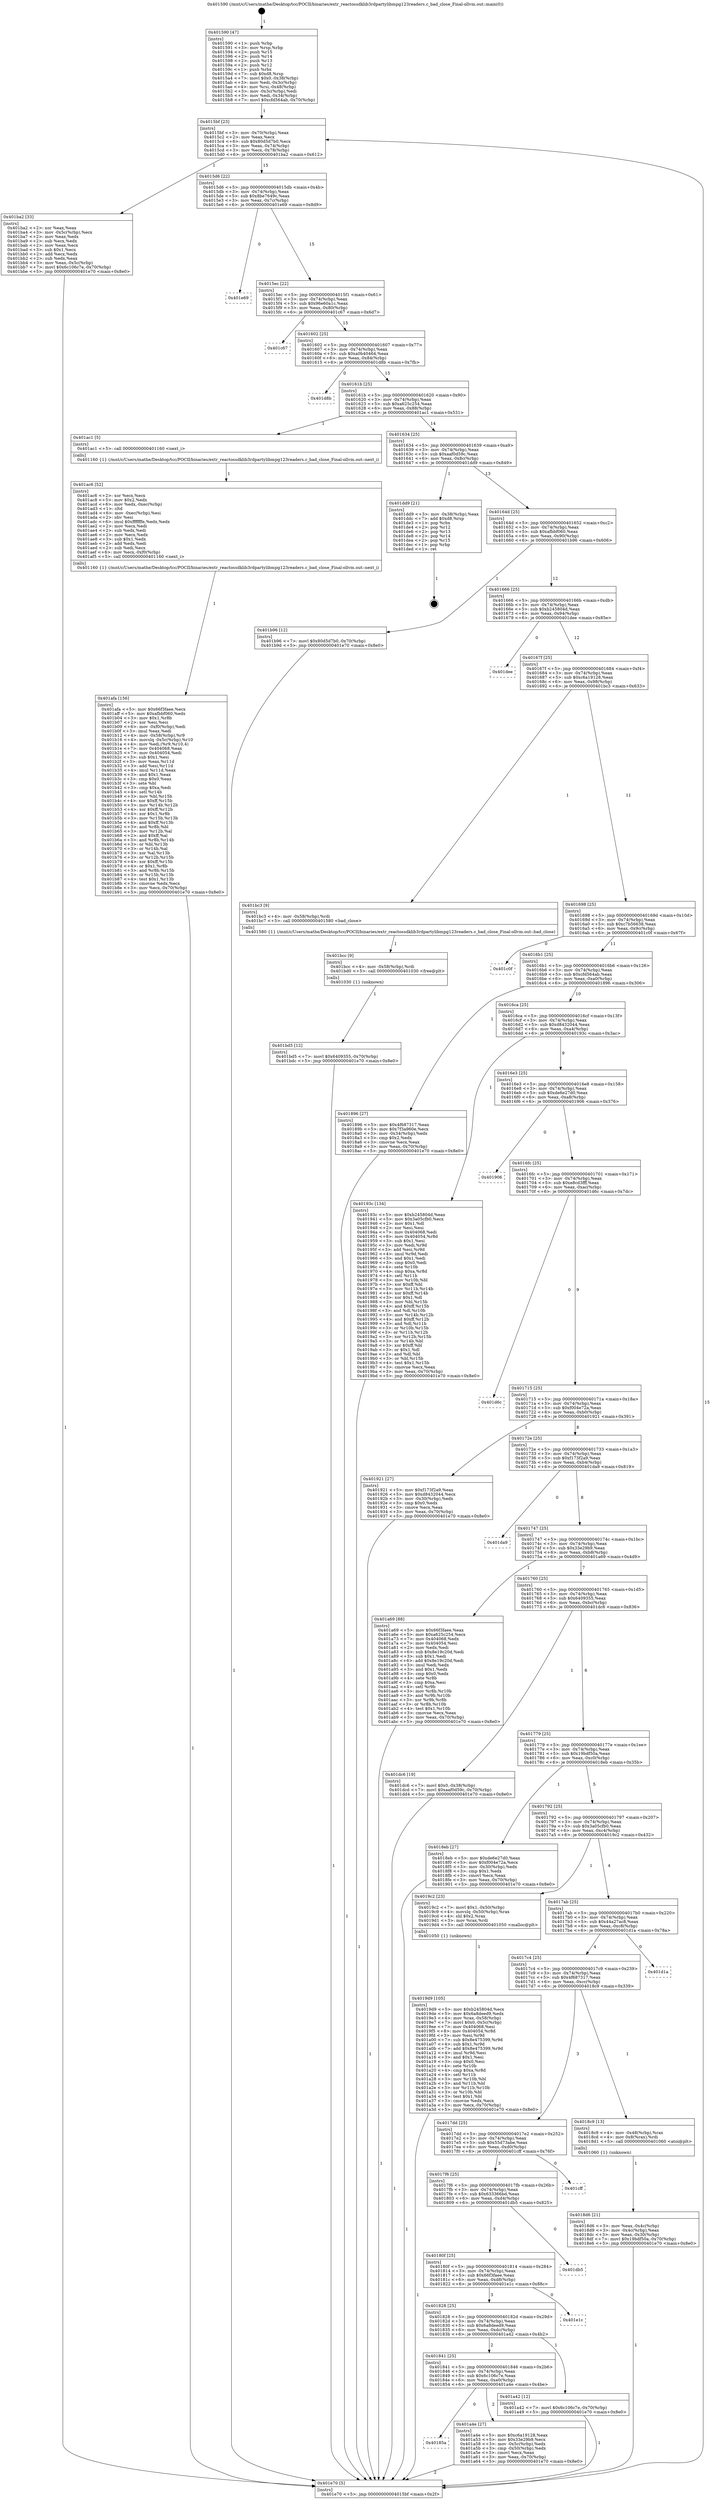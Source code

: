 digraph "0x401590" {
  label = "0x401590 (/mnt/c/Users/mathe/Desktop/tcc/POCII/binaries/extr_reactossdklib3rdpartylibmpg123readers.c_bad_close_Final-ollvm.out::main(0))"
  labelloc = "t"
  node[shape=record]

  Entry [label="",width=0.3,height=0.3,shape=circle,fillcolor=black,style=filled]
  "0x4015bf" [label="{
     0x4015bf [23]\l
     | [instrs]\l
     &nbsp;&nbsp;0x4015bf \<+3\>: mov -0x70(%rbp),%eax\l
     &nbsp;&nbsp;0x4015c2 \<+2\>: mov %eax,%ecx\l
     &nbsp;&nbsp;0x4015c4 \<+6\>: sub $0x80d5d7b0,%ecx\l
     &nbsp;&nbsp;0x4015ca \<+3\>: mov %eax,-0x74(%rbp)\l
     &nbsp;&nbsp;0x4015cd \<+3\>: mov %ecx,-0x78(%rbp)\l
     &nbsp;&nbsp;0x4015d0 \<+6\>: je 0000000000401ba2 \<main+0x612\>\l
  }"]
  "0x401ba2" [label="{
     0x401ba2 [33]\l
     | [instrs]\l
     &nbsp;&nbsp;0x401ba2 \<+2\>: xor %eax,%eax\l
     &nbsp;&nbsp;0x401ba4 \<+3\>: mov -0x5c(%rbp),%ecx\l
     &nbsp;&nbsp;0x401ba7 \<+2\>: mov %eax,%edx\l
     &nbsp;&nbsp;0x401ba9 \<+2\>: sub %ecx,%edx\l
     &nbsp;&nbsp;0x401bab \<+2\>: mov %eax,%ecx\l
     &nbsp;&nbsp;0x401bad \<+3\>: sub $0x1,%ecx\l
     &nbsp;&nbsp;0x401bb0 \<+2\>: add %ecx,%edx\l
     &nbsp;&nbsp;0x401bb2 \<+2\>: sub %edx,%eax\l
     &nbsp;&nbsp;0x401bb4 \<+3\>: mov %eax,-0x5c(%rbp)\l
     &nbsp;&nbsp;0x401bb7 \<+7\>: movl $0x6c106c7e,-0x70(%rbp)\l
     &nbsp;&nbsp;0x401bbe \<+5\>: jmp 0000000000401e70 \<main+0x8e0\>\l
  }"]
  "0x4015d6" [label="{
     0x4015d6 [22]\l
     | [instrs]\l
     &nbsp;&nbsp;0x4015d6 \<+5\>: jmp 00000000004015db \<main+0x4b\>\l
     &nbsp;&nbsp;0x4015db \<+3\>: mov -0x74(%rbp),%eax\l
     &nbsp;&nbsp;0x4015de \<+5\>: sub $0x8be7649c,%eax\l
     &nbsp;&nbsp;0x4015e3 \<+3\>: mov %eax,-0x7c(%rbp)\l
     &nbsp;&nbsp;0x4015e6 \<+6\>: je 0000000000401e69 \<main+0x8d9\>\l
  }"]
  Exit [label="",width=0.3,height=0.3,shape=circle,fillcolor=black,style=filled,peripheries=2]
  "0x401e69" [label="{
     0x401e69\l
  }", style=dashed]
  "0x4015ec" [label="{
     0x4015ec [22]\l
     | [instrs]\l
     &nbsp;&nbsp;0x4015ec \<+5\>: jmp 00000000004015f1 \<main+0x61\>\l
     &nbsp;&nbsp;0x4015f1 \<+3\>: mov -0x74(%rbp),%eax\l
     &nbsp;&nbsp;0x4015f4 \<+5\>: sub $0x96e60a1c,%eax\l
     &nbsp;&nbsp;0x4015f9 \<+3\>: mov %eax,-0x80(%rbp)\l
     &nbsp;&nbsp;0x4015fc \<+6\>: je 0000000000401c67 \<main+0x6d7\>\l
  }"]
  "0x401bd5" [label="{
     0x401bd5 [12]\l
     | [instrs]\l
     &nbsp;&nbsp;0x401bd5 \<+7\>: movl $0x6409355,-0x70(%rbp)\l
     &nbsp;&nbsp;0x401bdc \<+5\>: jmp 0000000000401e70 \<main+0x8e0\>\l
  }"]
  "0x401c67" [label="{
     0x401c67\l
  }", style=dashed]
  "0x401602" [label="{
     0x401602 [25]\l
     | [instrs]\l
     &nbsp;&nbsp;0x401602 \<+5\>: jmp 0000000000401607 \<main+0x77\>\l
     &nbsp;&nbsp;0x401607 \<+3\>: mov -0x74(%rbp),%eax\l
     &nbsp;&nbsp;0x40160a \<+5\>: sub $0xa0b40464,%eax\l
     &nbsp;&nbsp;0x40160f \<+6\>: mov %eax,-0x84(%rbp)\l
     &nbsp;&nbsp;0x401615 \<+6\>: je 0000000000401d8b \<main+0x7fb\>\l
  }"]
  "0x401bcc" [label="{
     0x401bcc [9]\l
     | [instrs]\l
     &nbsp;&nbsp;0x401bcc \<+4\>: mov -0x58(%rbp),%rdi\l
     &nbsp;&nbsp;0x401bd0 \<+5\>: call 0000000000401030 \<free@plt\>\l
     | [calls]\l
     &nbsp;&nbsp;0x401030 \{1\} (unknown)\l
  }"]
  "0x401d8b" [label="{
     0x401d8b\l
  }", style=dashed]
  "0x40161b" [label="{
     0x40161b [25]\l
     | [instrs]\l
     &nbsp;&nbsp;0x40161b \<+5\>: jmp 0000000000401620 \<main+0x90\>\l
     &nbsp;&nbsp;0x401620 \<+3\>: mov -0x74(%rbp),%eax\l
     &nbsp;&nbsp;0x401623 \<+5\>: sub $0xa625c254,%eax\l
     &nbsp;&nbsp;0x401628 \<+6\>: mov %eax,-0x88(%rbp)\l
     &nbsp;&nbsp;0x40162e \<+6\>: je 0000000000401ac1 \<main+0x531\>\l
  }"]
  "0x401afa" [label="{
     0x401afa [156]\l
     | [instrs]\l
     &nbsp;&nbsp;0x401afa \<+5\>: mov $0x66f3faee,%ecx\l
     &nbsp;&nbsp;0x401aff \<+5\>: mov $0xafbbf060,%edx\l
     &nbsp;&nbsp;0x401b04 \<+3\>: mov $0x1,%r8b\l
     &nbsp;&nbsp;0x401b07 \<+2\>: xor %esi,%esi\l
     &nbsp;&nbsp;0x401b09 \<+6\>: mov -0xf0(%rbp),%edi\l
     &nbsp;&nbsp;0x401b0f \<+3\>: imul %eax,%edi\l
     &nbsp;&nbsp;0x401b12 \<+4\>: mov -0x58(%rbp),%r9\l
     &nbsp;&nbsp;0x401b16 \<+4\>: movslq -0x5c(%rbp),%r10\l
     &nbsp;&nbsp;0x401b1a \<+4\>: mov %edi,(%r9,%r10,4)\l
     &nbsp;&nbsp;0x401b1e \<+7\>: mov 0x404068,%eax\l
     &nbsp;&nbsp;0x401b25 \<+7\>: mov 0x404054,%edi\l
     &nbsp;&nbsp;0x401b2c \<+3\>: sub $0x1,%esi\l
     &nbsp;&nbsp;0x401b2f \<+3\>: mov %eax,%r11d\l
     &nbsp;&nbsp;0x401b32 \<+3\>: add %esi,%r11d\l
     &nbsp;&nbsp;0x401b35 \<+4\>: imul %r11d,%eax\l
     &nbsp;&nbsp;0x401b39 \<+3\>: and $0x1,%eax\l
     &nbsp;&nbsp;0x401b3c \<+3\>: cmp $0x0,%eax\l
     &nbsp;&nbsp;0x401b3f \<+3\>: sete %bl\l
     &nbsp;&nbsp;0x401b42 \<+3\>: cmp $0xa,%edi\l
     &nbsp;&nbsp;0x401b45 \<+4\>: setl %r14b\l
     &nbsp;&nbsp;0x401b49 \<+3\>: mov %bl,%r15b\l
     &nbsp;&nbsp;0x401b4c \<+4\>: xor $0xff,%r15b\l
     &nbsp;&nbsp;0x401b50 \<+3\>: mov %r14b,%r12b\l
     &nbsp;&nbsp;0x401b53 \<+4\>: xor $0xff,%r12b\l
     &nbsp;&nbsp;0x401b57 \<+4\>: xor $0x1,%r8b\l
     &nbsp;&nbsp;0x401b5b \<+3\>: mov %r15b,%r13b\l
     &nbsp;&nbsp;0x401b5e \<+4\>: and $0xff,%r13b\l
     &nbsp;&nbsp;0x401b62 \<+3\>: and %r8b,%bl\l
     &nbsp;&nbsp;0x401b65 \<+3\>: mov %r12b,%al\l
     &nbsp;&nbsp;0x401b68 \<+2\>: and $0xff,%al\l
     &nbsp;&nbsp;0x401b6a \<+3\>: and %r8b,%r14b\l
     &nbsp;&nbsp;0x401b6d \<+3\>: or %bl,%r13b\l
     &nbsp;&nbsp;0x401b70 \<+3\>: or %r14b,%al\l
     &nbsp;&nbsp;0x401b73 \<+3\>: xor %al,%r13b\l
     &nbsp;&nbsp;0x401b76 \<+3\>: or %r12b,%r15b\l
     &nbsp;&nbsp;0x401b79 \<+4\>: xor $0xff,%r15b\l
     &nbsp;&nbsp;0x401b7d \<+4\>: or $0x1,%r8b\l
     &nbsp;&nbsp;0x401b81 \<+3\>: and %r8b,%r15b\l
     &nbsp;&nbsp;0x401b84 \<+3\>: or %r15b,%r13b\l
     &nbsp;&nbsp;0x401b87 \<+4\>: test $0x1,%r13b\l
     &nbsp;&nbsp;0x401b8b \<+3\>: cmovne %edx,%ecx\l
     &nbsp;&nbsp;0x401b8e \<+3\>: mov %ecx,-0x70(%rbp)\l
     &nbsp;&nbsp;0x401b91 \<+5\>: jmp 0000000000401e70 \<main+0x8e0\>\l
  }"]
  "0x401ac1" [label="{
     0x401ac1 [5]\l
     | [instrs]\l
     &nbsp;&nbsp;0x401ac1 \<+5\>: call 0000000000401160 \<next_i\>\l
     | [calls]\l
     &nbsp;&nbsp;0x401160 \{1\} (/mnt/c/Users/mathe/Desktop/tcc/POCII/binaries/extr_reactossdklib3rdpartylibmpg123readers.c_bad_close_Final-ollvm.out::next_i)\l
  }"]
  "0x401634" [label="{
     0x401634 [25]\l
     | [instrs]\l
     &nbsp;&nbsp;0x401634 \<+5\>: jmp 0000000000401639 \<main+0xa9\>\l
     &nbsp;&nbsp;0x401639 \<+3\>: mov -0x74(%rbp),%eax\l
     &nbsp;&nbsp;0x40163c \<+5\>: sub $0xaaf0d59c,%eax\l
     &nbsp;&nbsp;0x401641 \<+6\>: mov %eax,-0x8c(%rbp)\l
     &nbsp;&nbsp;0x401647 \<+6\>: je 0000000000401dd9 \<main+0x849\>\l
  }"]
  "0x401ac6" [label="{
     0x401ac6 [52]\l
     | [instrs]\l
     &nbsp;&nbsp;0x401ac6 \<+2\>: xor %ecx,%ecx\l
     &nbsp;&nbsp;0x401ac8 \<+5\>: mov $0x2,%edx\l
     &nbsp;&nbsp;0x401acd \<+6\>: mov %edx,-0xec(%rbp)\l
     &nbsp;&nbsp;0x401ad3 \<+1\>: cltd\l
     &nbsp;&nbsp;0x401ad4 \<+6\>: mov -0xec(%rbp),%esi\l
     &nbsp;&nbsp;0x401ada \<+2\>: idiv %esi\l
     &nbsp;&nbsp;0x401adc \<+6\>: imul $0xfffffffe,%edx,%edx\l
     &nbsp;&nbsp;0x401ae2 \<+2\>: mov %ecx,%edi\l
     &nbsp;&nbsp;0x401ae4 \<+2\>: sub %edx,%edi\l
     &nbsp;&nbsp;0x401ae6 \<+2\>: mov %ecx,%edx\l
     &nbsp;&nbsp;0x401ae8 \<+3\>: sub $0x1,%edx\l
     &nbsp;&nbsp;0x401aeb \<+2\>: add %edx,%edi\l
     &nbsp;&nbsp;0x401aed \<+2\>: sub %edi,%ecx\l
     &nbsp;&nbsp;0x401aef \<+6\>: mov %ecx,-0xf0(%rbp)\l
     &nbsp;&nbsp;0x401af5 \<+5\>: call 0000000000401160 \<next_i\>\l
     | [calls]\l
     &nbsp;&nbsp;0x401160 \{1\} (/mnt/c/Users/mathe/Desktop/tcc/POCII/binaries/extr_reactossdklib3rdpartylibmpg123readers.c_bad_close_Final-ollvm.out::next_i)\l
  }"]
  "0x401dd9" [label="{
     0x401dd9 [21]\l
     | [instrs]\l
     &nbsp;&nbsp;0x401dd9 \<+3\>: mov -0x38(%rbp),%eax\l
     &nbsp;&nbsp;0x401ddc \<+7\>: add $0xd8,%rsp\l
     &nbsp;&nbsp;0x401de3 \<+1\>: pop %rbx\l
     &nbsp;&nbsp;0x401de4 \<+2\>: pop %r12\l
     &nbsp;&nbsp;0x401de6 \<+2\>: pop %r13\l
     &nbsp;&nbsp;0x401de8 \<+2\>: pop %r14\l
     &nbsp;&nbsp;0x401dea \<+2\>: pop %r15\l
     &nbsp;&nbsp;0x401dec \<+1\>: pop %rbp\l
     &nbsp;&nbsp;0x401ded \<+1\>: ret\l
  }"]
  "0x40164d" [label="{
     0x40164d [25]\l
     | [instrs]\l
     &nbsp;&nbsp;0x40164d \<+5\>: jmp 0000000000401652 \<main+0xc2\>\l
     &nbsp;&nbsp;0x401652 \<+3\>: mov -0x74(%rbp),%eax\l
     &nbsp;&nbsp;0x401655 \<+5\>: sub $0xafbbf060,%eax\l
     &nbsp;&nbsp;0x40165a \<+6\>: mov %eax,-0x90(%rbp)\l
     &nbsp;&nbsp;0x401660 \<+6\>: je 0000000000401b96 \<main+0x606\>\l
  }"]
  "0x40185a" [label="{
     0x40185a\l
  }", style=dashed]
  "0x401b96" [label="{
     0x401b96 [12]\l
     | [instrs]\l
     &nbsp;&nbsp;0x401b96 \<+7\>: movl $0x80d5d7b0,-0x70(%rbp)\l
     &nbsp;&nbsp;0x401b9d \<+5\>: jmp 0000000000401e70 \<main+0x8e0\>\l
  }"]
  "0x401666" [label="{
     0x401666 [25]\l
     | [instrs]\l
     &nbsp;&nbsp;0x401666 \<+5\>: jmp 000000000040166b \<main+0xdb\>\l
     &nbsp;&nbsp;0x40166b \<+3\>: mov -0x74(%rbp),%eax\l
     &nbsp;&nbsp;0x40166e \<+5\>: sub $0xb245804d,%eax\l
     &nbsp;&nbsp;0x401673 \<+6\>: mov %eax,-0x94(%rbp)\l
     &nbsp;&nbsp;0x401679 \<+6\>: je 0000000000401dee \<main+0x85e\>\l
  }"]
  "0x401a4e" [label="{
     0x401a4e [27]\l
     | [instrs]\l
     &nbsp;&nbsp;0x401a4e \<+5\>: mov $0xc6a19128,%eax\l
     &nbsp;&nbsp;0x401a53 \<+5\>: mov $0x33e29b9,%ecx\l
     &nbsp;&nbsp;0x401a58 \<+3\>: mov -0x5c(%rbp),%edx\l
     &nbsp;&nbsp;0x401a5b \<+3\>: cmp -0x50(%rbp),%edx\l
     &nbsp;&nbsp;0x401a5e \<+3\>: cmovl %ecx,%eax\l
     &nbsp;&nbsp;0x401a61 \<+3\>: mov %eax,-0x70(%rbp)\l
     &nbsp;&nbsp;0x401a64 \<+5\>: jmp 0000000000401e70 \<main+0x8e0\>\l
  }"]
  "0x401dee" [label="{
     0x401dee\l
  }", style=dashed]
  "0x40167f" [label="{
     0x40167f [25]\l
     | [instrs]\l
     &nbsp;&nbsp;0x40167f \<+5\>: jmp 0000000000401684 \<main+0xf4\>\l
     &nbsp;&nbsp;0x401684 \<+3\>: mov -0x74(%rbp),%eax\l
     &nbsp;&nbsp;0x401687 \<+5\>: sub $0xc6a19128,%eax\l
     &nbsp;&nbsp;0x40168c \<+6\>: mov %eax,-0x98(%rbp)\l
     &nbsp;&nbsp;0x401692 \<+6\>: je 0000000000401bc3 \<main+0x633\>\l
  }"]
  "0x401841" [label="{
     0x401841 [25]\l
     | [instrs]\l
     &nbsp;&nbsp;0x401841 \<+5\>: jmp 0000000000401846 \<main+0x2b6\>\l
     &nbsp;&nbsp;0x401846 \<+3\>: mov -0x74(%rbp),%eax\l
     &nbsp;&nbsp;0x401849 \<+5\>: sub $0x6c106c7e,%eax\l
     &nbsp;&nbsp;0x40184e \<+6\>: mov %eax,-0xe0(%rbp)\l
     &nbsp;&nbsp;0x401854 \<+6\>: je 0000000000401a4e \<main+0x4be\>\l
  }"]
  "0x401bc3" [label="{
     0x401bc3 [9]\l
     | [instrs]\l
     &nbsp;&nbsp;0x401bc3 \<+4\>: mov -0x58(%rbp),%rdi\l
     &nbsp;&nbsp;0x401bc7 \<+5\>: call 0000000000401580 \<bad_close\>\l
     | [calls]\l
     &nbsp;&nbsp;0x401580 \{1\} (/mnt/c/Users/mathe/Desktop/tcc/POCII/binaries/extr_reactossdklib3rdpartylibmpg123readers.c_bad_close_Final-ollvm.out::bad_close)\l
  }"]
  "0x401698" [label="{
     0x401698 [25]\l
     | [instrs]\l
     &nbsp;&nbsp;0x401698 \<+5\>: jmp 000000000040169d \<main+0x10d\>\l
     &nbsp;&nbsp;0x40169d \<+3\>: mov -0x74(%rbp),%eax\l
     &nbsp;&nbsp;0x4016a0 \<+5\>: sub $0xc7b56638,%eax\l
     &nbsp;&nbsp;0x4016a5 \<+6\>: mov %eax,-0x9c(%rbp)\l
     &nbsp;&nbsp;0x4016ab \<+6\>: je 0000000000401c0f \<main+0x67f\>\l
  }"]
  "0x401a42" [label="{
     0x401a42 [12]\l
     | [instrs]\l
     &nbsp;&nbsp;0x401a42 \<+7\>: movl $0x6c106c7e,-0x70(%rbp)\l
     &nbsp;&nbsp;0x401a49 \<+5\>: jmp 0000000000401e70 \<main+0x8e0\>\l
  }"]
  "0x401c0f" [label="{
     0x401c0f\l
  }", style=dashed]
  "0x4016b1" [label="{
     0x4016b1 [25]\l
     | [instrs]\l
     &nbsp;&nbsp;0x4016b1 \<+5\>: jmp 00000000004016b6 \<main+0x126\>\l
     &nbsp;&nbsp;0x4016b6 \<+3\>: mov -0x74(%rbp),%eax\l
     &nbsp;&nbsp;0x4016b9 \<+5\>: sub $0xcfd564ab,%eax\l
     &nbsp;&nbsp;0x4016be \<+6\>: mov %eax,-0xa0(%rbp)\l
     &nbsp;&nbsp;0x4016c4 \<+6\>: je 0000000000401896 \<main+0x306\>\l
  }"]
  "0x401828" [label="{
     0x401828 [25]\l
     | [instrs]\l
     &nbsp;&nbsp;0x401828 \<+5\>: jmp 000000000040182d \<main+0x29d\>\l
     &nbsp;&nbsp;0x40182d \<+3\>: mov -0x74(%rbp),%eax\l
     &nbsp;&nbsp;0x401830 \<+5\>: sub $0x6a8deed9,%eax\l
     &nbsp;&nbsp;0x401835 \<+6\>: mov %eax,-0xdc(%rbp)\l
     &nbsp;&nbsp;0x40183b \<+6\>: je 0000000000401a42 \<main+0x4b2\>\l
  }"]
  "0x401896" [label="{
     0x401896 [27]\l
     | [instrs]\l
     &nbsp;&nbsp;0x401896 \<+5\>: mov $0x4f687317,%eax\l
     &nbsp;&nbsp;0x40189b \<+5\>: mov $0x7f3a960e,%ecx\l
     &nbsp;&nbsp;0x4018a0 \<+3\>: mov -0x34(%rbp),%edx\l
     &nbsp;&nbsp;0x4018a3 \<+3\>: cmp $0x2,%edx\l
     &nbsp;&nbsp;0x4018a6 \<+3\>: cmovne %ecx,%eax\l
     &nbsp;&nbsp;0x4018a9 \<+3\>: mov %eax,-0x70(%rbp)\l
     &nbsp;&nbsp;0x4018ac \<+5\>: jmp 0000000000401e70 \<main+0x8e0\>\l
  }"]
  "0x4016ca" [label="{
     0x4016ca [25]\l
     | [instrs]\l
     &nbsp;&nbsp;0x4016ca \<+5\>: jmp 00000000004016cf \<main+0x13f\>\l
     &nbsp;&nbsp;0x4016cf \<+3\>: mov -0x74(%rbp),%eax\l
     &nbsp;&nbsp;0x4016d2 \<+5\>: sub $0xd8432044,%eax\l
     &nbsp;&nbsp;0x4016d7 \<+6\>: mov %eax,-0xa4(%rbp)\l
     &nbsp;&nbsp;0x4016dd \<+6\>: je 000000000040193c \<main+0x3ac\>\l
  }"]
  "0x401e70" [label="{
     0x401e70 [5]\l
     | [instrs]\l
     &nbsp;&nbsp;0x401e70 \<+5\>: jmp 00000000004015bf \<main+0x2f\>\l
  }"]
  "0x401590" [label="{
     0x401590 [47]\l
     | [instrs]\l
     &nbsp;&nbsp;0x401590 \<+1\>: push %rbp\l
     &nbsp;&nbsp;0x401591 \<+3\>: mov %rsp,%rbp\l
     &nbsp;&nbsp;0x401594 \<+2\>: push %r15\l
     &nbsp;&nbsp;0x401596 \<+2\>: push %r14\l
     &nbsp;&nbsp;0x401598 \<+2\>: push %r13\l
     &nbsp;&nbsp;0x40159a \<+2\>: push %r12\l
     &nbsp;&nbsp;0x40159c \<+1\>: push %rbx\l
     &nbsp;&nbsp;0x40159d \<+7\>: sub $0xd8,%rsp\l
     &nbsp;&nbsp;0x4015a4 \<+7\>: movl $0x0,-0x38(%rbp)\l
     &nbsp;&nbsp;0x4015ab \<+3\>: mov %edi,-0x3c(%rbp)\l
     &nbsp;&nbsp;0x4015ae \<+4\>: mov %rsi,-0x48(%rbp)\l
     &nbsp;&nbsp;0x4015b2 \<+3\>: mov -0x3c(%rbp),%edi\l
     &nbsp;&nbsp;0x4015b5 \<+3\>: mov %edi,-0x34(%rbp)\l
     &nbsp;&nbsp;0x4015b8 \<+7\>: movl $0xcfd564ab,-0x70(%rbp)\l
  }"]
  "0x401e1c" [label="{
     0x401e1c\l
  }", style=dashed]
  "0x40193c" [label="{
     0x40193c [134]\l
     | [instrs]\l
     &nbsp;&nbsp;0x40193c \<+5\>: mov $0xb245804d,%eax\l
     &nbsp;&nbsp;0x401941 \<+5\>: mov $0x3a05cfb0,%ecx\l
     &nbsp;&nbsp;0x401946 \<+2\>: mov $0x1,%dl\l
     &nbsp;&nbsp;0x401948 \<+2\>: xor %esi,%esi\l
     &nbsp;&nbsp;0x40194a \<+7\>: mov 0x404068,%edi\l
     &nbsp;&nbsp;0x401951 \<+8\>: mov 0x404054,%r8d\l
     &nbsp;&nbsp;0x401959 \<+3\>: sub $0x1,%esi\l
     &nbsp;&nbsp;0x40195c \<+3\>: mov %edi,%r9d\l
     &nbsp;&nbsp;0x40195f \<+3\>: add %esi,%r9d\l
     &nbsp;&nbsp;0x401962 \<+4\>: imul %r9d,%edi\l
     &nbsp;&nbsp;0x401966 \<+3\>: and $0x1,%edi\l
     &nbsp;&nbsp;0x401969 \<+3\>: cmp $0x0,%edi\l
     &nbsp;&nbsp;0x40196c \<+4\>: sete %r10b\l
     &nbsp;&nbsp;0x401970 \<+4\>: cmp $0xa,%r8d\l
     &nbsp;&nbsp;0x401974 \<+4\>: setl %r11b\l
     &nbsp;&nbsp;0x401978 \<+3\>: mov %r10b,%bl\l
     &nbsp;&nbsp;0x40197b \<+3\>: xor $0xff,%bl\l
     &nbsp;&nbsp;0x40197e \<+3\>: mov %r11b,%r14b\l
     &nbsp;&nbsp;0x401981 \<+4\>: xor $0xff,%r14b\l
     &nbsp;&nbsp;0x401985 \<+3\>: xor $0x1,%dl\l
     &nbsp;&nbsp;0x401988 \<+3\>: mov %bl,%r15b\l
     &nbsp;&nbsp;0x40198b \<+4\>: and $0xff,%r15b\l
     &nbsp;&nbsp;0x40198f \<+3\>: and %dl,%r10b\l
     &nbsp;&nbsp;0x401992 \<+3\>: mov %r14b,%r12b\l
     &nbsp;&nbsp;0x401995 \<+4\>: and $0xff,%r12b\l
     &nbsp;&nbsp;0x401999 \<+3\>: and %dl,%r11b\l
     &nbsp;&nbsp;0x40199c \<+3\>: or %r10b,%r15b\l
     &nbsp;&nbsp;0x40199f \<+3\>: or %r11b,%r12b\l
     &nbsp;&nbsp;0x4019a2 \<+3\>: xor %r12b,%r15b\l
     &nbsp;&nbsp;0x4019a5 \<+3\>: or %r14b,%bl\l
     &nbsp;&nbsp;0x4019a8 \<+3\>: xor $0xff,%bl\l
     &nbsp;&nbsp;0x4019ab \<+3\>: or $0x1,%dl\l
     &nbsp;&nbsp;0x4019ae \<+2\>: and %dl,%bl\l
     &nbsp;&nbsp;0x4019b0 \<+3\>: or %bl,%r15b\l
     &nbsp;&nbsp;0x4019b3 \<+4\>: test $0x1,%r15b\l
     &nbsp;&nbsp;0x4019b7 \<+3\>: cmovne %ecx,%eax\l
     &nbsp;&nbsp;0x4019ba \<+3\>: mov %eax,-0x70(%rbp)\l
     &nbsp;&nbsp;0x4019bd \<+5\>: jmp 0000000000401e70 \<main+0x8e0\>\l
  }"]
  "0x4016e3" [label="{
     0x4016e3 [25]\l
     | [instrs]\l
     &nbsp;&nbsp;0x4016e3 \<+5\>: jmp 00000000004016e8 \<main+0x158\>\l
     &nbsp;&nbsp;0x4016e8 \<+3\>: mov -0x74(%rbp),%eax\l
     &nbsp;&nbsp;0x4016eb \<+5\>: sub $0xde6e27d0,%eax\l
     &nbsp;&nbsp;0x4016f0 \<+6\>: mov %eax,-0xa8(%rbp)\l
     &nbsp;&nbsp;0x4016f6 \<+6\>: je 0000000000401906 \<main+0x376\>\l
  }"]
  "0x40180f" [label="{
     0x40180f [25]\l
     | [instrs]\l
     &nbsp;&nbsp;0x40180f \<+5\>: jmp 0000000000401814 \<main+0x284\>\l
     &nbsp;&nbsp;0x401814 \<+3\>: mov -0x74(%rbp),%eax\l
     &nbsp;&nbsp;0x401817 \<+5\>: sub $0x66f3faee,%eax\l
     &nbsp;&nbsp;0x40181c \<+6\>: mov %eax,-0xd8(%rbp)\l
     &nbsp;&nbsp;0x401822 \<+6\>: je 0000000000401e1c \<main+0x88c\>\l
  }"]
  "0x401906" [label="{
     0x401906\l
  }", style=dashed]
  "0x4016fc" [label="{
     0x4016fc [25]\l
     | [instrs]\l
     &nbsp;&nbsp;0x4016fc \<+5\>: jmp 0000000000401701 \<main+0x171\>\l
     &nbsp;&nbsp;0x401701 \<+3\>: mov -0x74(%rbp),%eax\l
     &nbsp;&nbsp;0x401704 \<+5\>: sub $0xe8cd3fff,%eax\l
     &nbsp;&nbsp;0x401709 \<+6\>: mov %eax,-0xac(%rbp)\l
     &nbsp;&nbsp;0x40170f \<+6\>: je 0000000000401d6c \<main+0x7dc\>\l
  }"]
  "0x401db5" [label="{
     0x401db5\l
  }", style=dashed]
  "0x401d6c" [label="{
     0x401d6c\l
  }", style=dashed]
  "0x401715" [label="{
     0x401715 [25]\l
     | [instrs]\l
     &nbsp;&nbsp;0x401715 \<+5\>: jmp 000000000040171a \<main+0x18a\>\l
     &nbsp;&nbsp;0x40171a \<+3\>: mov -0x74(%rbp),%eax\l
     &nbsp;&nbsp;0x40171d \<+5\>: sub $0xf004e72a,%eax\l
     &nbsp;&nbsp;0x401722 \<+6\>: mov %eax,-0xb0(%rbp)\l
     &nbsp;&nbsp;0x401728 \<+6\>: je 0000000000401921 \<main+0x391\>\l
  }"]
  "0x4017f6" [label="{
     0x4017f6 [25]\l
     | [instrs]\l
     &nbsp;&nbsp;0x4017f6 \<+5\>: jmp 00000000004017fb \<main+0x26b\>\l
     &nbsp;&nbsp;0x4017fb \<+3\>: mov -0x74(%rbp),%eax\l
     &nbsp;&nbsp;0x4017fe \<+5\>: sub $0x633366bd,%eax\l
     &nbsp;&nbsp;0x401803 \<+6\>: mov %eax,-0xd4(%rbp)\l
     &nbsp;&nbsp;0x401809 \<+6\>: je 0000000000401db5 \<main+0x825\>\l
  }"]
  "0x401921" [label="{
     0x401921 [27]\l
     | [instrs]\l
     &nbsp;&nbsp;0x401921 \<+5\>: mov $0xf173f2a9,%eax\l
     &nbsp;&nbsp;0x401926 \<+5\>: mov $0xd8432044,%ecx\l
     &nbsp;&nbsp;0x40192b \<+3\>: mov -0x30(%rbp),%edx\l
     &nbsp;&nbsp;0x40192e \<+3\>: cmp $0x0,%edx\l
     &nbsp;&nbsp;0x401931 \<+3\>: cmove %ecx,%eax\l
     &nbsp;&nbsp;0x401934 \<+3\>: mov %eax,-0x70(%rbp)\l
     &nbsp;&nbsp;0x401937 \<+5\>: jmp 0000000000401e70 \<main+0x8e0\>\l
  }"]
  "0x40172e" [label="{
     0x40172e [25]\l
     | [instrs]\l
     &nbsp;&nbsp;0x40172e \<+5\>: jmp 0000000000401733 \<main+0x1a3\>\l
     &nbsp;&nbsp;0x401733 \<+3\>: mov -0x74(%rbp),%eax\l
     &nbsp;&nbsp;0x401736 \<+5\>: sub $0xf173f2a9,%eax\l
     &nbsp;&nbsp;0x40173b \<+6\>: mov %eax,-0xb4(%rbp)\l
     &nbsp;&nbsp;0x401741 \<+6\>: je 0000000000401da9 \<main+0x819\>\l
  }"]
  "0x401cff" [label="{
     0x401cff\l
  }", style=dashed]
  "0x401da9" [label="{
     0x401da9\l
  }", style=dashed]
  "0x401747" [label="{
     0x401747 [25]\l
     | [instrs]\l
     &nbsp;&nbsp;0x401747 \<+5\>: jmp 000000000040174c \<main+0x1bc\>\l
     &nbsp;&nbsp;0x40174c \<+3\>: mov -0x74(%rbp),%eax\l
     &nbsp;&nbsp;0x40174f \<+5\>: sub $0x33e29b9,%eax\l
     &nbsp;&nbsp;0x401754 \<+6\>: mov %eax,-0xb8(%rbp)\l
     &nbsp;&nbsp;0x40175a \<+6\>: je 0000000000401a69 \<main+0x4d9\>\l
  }"]
  "0x4019d9" [label="{
     0x4019d9 [105]\l
     | [instrs]\l
     &nbsp;&nbsp;0x4019d9 \<+5\>: mov $0xb245804d,%ecx\l
     &nbsp;&nbsp;0x4019de \<+5\>: mov $0x6a8deed9,%edx\l
     &nbsp;&nbsp;0x4019e3 \<+4\>: mov %rax,-0x58(%rbp)\l
     &nbsp;&nbsp;0x4019e7 \<+7\>: movl $0x0,-0x5c(%rbp)\l
     &nbsp;&nbsp;0x4019ee \<+7\>: mov 0x404068,%esi\l
     &nbsp;&nbsp;0x4019f5 \<+8\>: mov 0x404054,%r8d\l
     &nbsp;&nbsp;0x4019fd \<+3\>: mov %esi,%r9d\l
     &nbsp;&nbsp;0x401a00 \<+7\>: sub $0x8e475399,%r9d\l
     &nbsp;&nbsp;0x401a07 \<+4\>: sub $0x1,%r9d\l
     &nbsp;&nbsp;0x401a0b \<+7\>: add $0x8e475399,%r9d\l
     &nbsp;&nbsp;0x401a12 \<+4\>: imul %r9d,%esi\l
     &nbsp;&nbsp;0x401a16 \<+3\>: and $0x1,%esi\l
     &nbsp;&nbsp;0x401a19 \<+3\>: cmp $0x0,%esi\l
     &nbsp;&nbsp;0x401a1c \<+4\>: sete %r10b\l
     &nbsp;&nbsp;0x401a20 \<+4\>: cmp $0xa,%r8d\l
     &nbsp;&nbsp;0x401a24 \<+4\>: setl %r11b\l
     &nbsp;&nbsp;0x401a28 \<+3\>: mov %r10b,%bl\l
     &nbsp;&nbsp;0x401a2b \<+3\>: and %r11b,%bl\l
     &nbsp;&nbsp;0x401a2e \<+3\>: xor %r11b,%r10b\l
     &nbsp;&nbsp;0x401a31 \<+3\>: or %r10b,%bl\l
     &nbsp;&nbsp;0x401a34 \<+3\>: test $0x1,%bl\l
     &nbsp;&nbsp;0x401a37 \<+3\>: cmovne %edx,%ecx\l
     &nbsp;&nbsp;0x401a3a \<+3\>: mov %ecx,-0x70(%rbp)\l
     &nbsp;&nbsp;0x401a3d \<+5\>: jmp 0000000000401e70 \<main+0x8e0\>\l
  }"]
  "0x401a69" [label="{
     0x401a69 [88]\l
     | [instrs]\l
     &nbsp;&nbsp;0x401a69 \<+5\>: mov $0x66f3faee,%eax\l
     &nbsp;&nbsp;0x401a6e \<+5\>: mov $0xa625c254,%ecx\l
     &nbsp;&nbsp;0x401a73 \<+7\>: mov 0x404068,%edx\l
     &nbsp;&nbsp;0x401a7a \<+7\>: mov 0x404054,%esi\l
     &nbsp;&nbsp;0x401a81 \<+2\>: mov %edx,%edi\l
     &nbsp;&nbsp;0x401a83 \<+6\>: sub $0x8e19c20d,%edi\l
     &nbsp;&nbsp;0x401a89 \<+3\>: sub $0x1,%edi\l
     &nbsp;&nbsp;0x401a8c \<+6\>: add $0x8e19c20d,%edi\l
     &nbsp;&nbsp;0x401a92 \<+3\>: imul %edi,%edx\l
     &nbsp;&nbsp;0x401a95 \<+3\>: and $0x1,%edx\l
     &nbsp;&nbsp;0x401a98 \<+3\>: cmp $0x0,%edx\l
     &nbsp;&nbsp;0x401a9b \<+4\>: sete %r8b\l
     &nbsp;&nbsp;0x401a9f \<+3\>: cmp $0xa,%esi\l
     &nbsp;&nbsp;0x401aa2 \<+4\>: setl %r9b\l
     &nbsp;&nbsp;0x401aa6 \<+3\>: mov %r8b,%r10b\l
     &nbsp;&nbsp;0x401aa9 \<+3\>: and %r9b,%r10b\l
     &nbsp;&nbsp;0x401aac \<+3\>: xor %r9b,%r8b\l
     &nbsp;&nbsp;0x401aaf \<+3\>: or %r8b,%r10b\l
     &nbsp;&nbsp;0x401ab2 \<+4\>: test $0x1,%r10b\l
     &nbsp;&nbsp;0x401ab6 \<+3\>: cmovne %ecx,%eax\l
     &nbsp;&nbsp;0x401ab9 \<+3\>: mov %eax,-0x70(%rbp)\l
     &nbsp;&nbsp;0x401abc \<+5\>: jmp 0000000000401e70 \<main+0x8e0\>\l
  }"]
  "0x401760" [label="{
     0x401760 [25]\l
     | [instrs]\l
     &nbsp;&nbsp;0x401760 \<+5\>: jmp 0000000000401765 \<main+0x1d5\>\l
     &nbsp;&nbsp;0x401765 \<+3\>: mov -0x74(%rbp),%eax\l
     &nbsp;&nbsp;0x401768 \<+5\>: sub $0x6409355,%eax\l
     &nbsp;&nbsp;0x40176d \<+6\>: mov %eax,-0xbc(%rbp)\l
     &nbsp;&nbsp;0x401773 \<+6\>: je 0000000000401dc6 \<main+0x836\>\l
  }"]
  "0x4018d6" [label="{
     0x4018d6 [21]\l
     | [instrs]\l
     &nbsp;&nbsp;0x4018d6 \<+3\>: mov %eax,-0x4c(%rbp)\l
     &nbsp;&nbsp;0x4018d9 \<+3\>: mov -0x4c(%rbp),%eax\l
     &nbsp;&nbsp;0x4018dc \<+3\>: mov %eax,-0x30(%rbp)\l
     &nbsp;&nbsp;0x4018df \<+7\>: movl $0x19bdf50a,-0x70(%rbp)\l
     &nbsp;&nbsp;0x4018e6 \<+5\>: jmp 0000000000401e70 \<main+0x8e0\>\l
  }"]
  "0x401dc6" [label="{
     0x401dc6 [19]\l
     | [instrs]\l
     &nbsp;&nbsp;0x401dc6 \<+7\>: movl $0x0,-0x38(%rbp)\l
     &nbsp;&nbsp;0x401dcd \<+7\>: movl $0xaaf0d59c,-0x70(%rbp)\l
     &nbsp;&nbsp;0x401dd4 \<+5\>: jmp 0000000000401e70 \<main+0x8e0\>\l
  }"]
  "0x401779" [label="{
     0x401779 [25]\l
     | [instrs]\l
     &nbsp;&nbsp;0x401779 \<+5\>: jmp 000000000040177e \<main+0x1ee\>\l
     &nbsp;&nbsp;0x40177e \<+3\>: mov -0x74(%rbp),%eax\l
     &nbsp;&nbsp;0x401781 \<+5\>: sub $0x19bdf50a,%eax\l
     &nbsp;&nbsp;0x401786 \<+6\>: mov %eax,-0xc0(%rbp)\l
     &nbsp;&nbsp;0x40178c \<+6\>: je 00000000004018eb \<main+0x35b\>\l
  }"]
  "0x4017dd" [label="{
     0x4017dd [25]\l
     | [instrs]\l
     &nbsp;&nbsp;0x4017dd \<+5\>: jmp 00000000004017e2 \<main+0x252\>\l
     &nbsp;&nbsp;0x4017e2 \<+3\>: mov -0x74(%rbp),%eax\l
     &nbsp;&nbsp;0x4017e5 \<+5\>: sub $0x55d73abe,%eax\l
     &nbsp;&nbsp;0x4017ea \<+6\>: mov %eax,-0xd0(%rbp)\l
     &nbsp;&nbsp;0x4017f0 \<+6\>: je 0000000000401cff \<main+0x76f\>\l
  }"]
  "0x4018eb" [label="{
     0x4018eb [27]\l
     | [instrs]\l
     &nbsp;&nbsp;0x4018eb \<+5\>: mov $0xde6e27d0,%eax\l
     &nbsp;&nbsp;0x4018f0 \<+5\>: mov $0xf004e72a,%ecx\l
     &nbsp;&nbsp;0x4018f5 \<+3\>: mov -0x30(%rbp),%edx\l
     &nbsp;&nbsp;0x4018f8 \<+3\>: cmp $0x1,%edx\l
     &nbsp;&nbsp;0x4018fb \<+3\>: cmovl %ecx,%eax\l
     &nbsp;&nbsp;0x4018fe \<+3\>: mov %eax,-0x70(%rbp)\l
     &nbsp;&nbsp;0x401901 \<+5\>: jmp 0000000000401e70 \<main+0x8e0\>\l
  }"]
  "0x401792" [label="{
     0x401792 [25]\l
     | [instrs]\l
     &nbsp;&nbsp;0x401792 \<+5\>: jmp 0000000000401797 \<main+0x207\>\l
     &nbsp;&nbsp;0x401797 \<+3\>: mov -0x74(%rbp),%eax\l
     &nbsp;&nbsp;0x40179a \<+5\>: sub $0x3a05cfb0,%eax\l
     &nbsp;&nbsp;0x40179f \<+6\>: mov %eax,-0xc4(%rbp)\l
     &nbsp;&nbsp;0x4017a5 \<+6\>: je 00000000004019c2 \<main+0x432\>\l
  }"]
  "0x4018c9" [label="{
     0x4018c9 [13]\l
     | [instrs]\l
     &nbsp;&nbsp;0x4018c9 \<+4\>: mov -0x48(%rbp),%rax\l
     &nbsp;&nbsp;0x4018cd \<+4\>: mov 0x8(%rax),%rdi\l
     &nbsp;&nbsp;0x4018d1 \<+5\>: call 0000000000401060 \<atoi@plt\>\l
     | [calls]\l
     &nbsp;&nbsp;0x401060 \{1\} (unknown)\l
  }"]
  "0x4019c2" [label="{
     0x4019c2 [23]\l
     | [instrs]\l
     &nbsp;&nbsp;0x4019c2 \<+7\>: movl $0x1,-0x50(%rbp)\l
     &nbsp;&nbsp;0x4019c9 \<+4\>: movslq -0x50(%rbp),%rax\l
     &nbsp;&nbsp;0x4019cd \<+4\>: shl $0x2,%rax\l
     &nbsp;&nbsp;0x4019d1 \<+3\>: mov %rax,%rdi\l
     &nbsp;&nbsp;0x4019d4 \<+5\>: call 0000000000401050 \<malloc@plt\>\l
     | [calls]\l
     &nbsp;&nbsp;0x401050 \{1\} (unknown)\l
  }"]
  "0x4017ab" [label="{
     0x4017ab [25]\l
     | [instrs]\l
     &nbsp;&nbsp;0x4017ab \<+5\>: jmp 00000000004017b0 \<main+0x220\>\l
     &nbsp;&nbsp;0x4017b0 \<+3\>: mov -0x74(%rbp),%eax\l
     &nbsp;&nbsp;0x4017b3 \<+5\>: sub $0x44a27ac8,%eax\l
     &nbsp;&nbsp;0x4017b8 \<+6\>: mov %eax,-0xc8(%rbp)\l
     &nbsp;&nbsp;0x4017be \<+6\>: je 0000000000401d1a \<main+0x78a\>\l
  }"]
  "0x4017c4" [label="{
     0x4017c4 [25]\l
     | [instrs]\l
     &nbsp;&nbsp;0x4017c4 \<+5\>: jmp 00000000004017c9 \<main+0x239\>\l
     &nbsp;&nbsp;0x4017c9 \<+3\>: mov -0x74(%rbp),%eax\l
     &nbsp;&nbsp;0x4017cc \<+5\>: sub $0x4f687317,%eax\l
     &nbsp;&nbsp;0x4017d1 \<+6\>: mov %eax,-0xcc(%rbp)\l
     &nbsp;&nbsp;0x4017d7 \<+6\>: je 00000000004018c9 \<main+0x339\>\l
  }"]
  "0x401d1a" [label="{
     0x401d1a\l
  }", style=dashed]
  Entry -> "0x401590" [label=" 1"]
  "0x4015bf" -> "0x401ba2" [label=" 1"]
  "0x4015bf" -> "0x4015d6" [label=" 15"]
  "0x401dd9" -> Exit [label=" 1"]
  "0x4015d6" -> "0x401e69" [label=" 0"]
  "0x4015d6" -> "0x4015ec" [label=" 15"]
  "0x401dc6" -> "0x401e70" [label=" 1"]
  "0x4015ec" -> "0x401c67" [label=" 0"]
  "0x4015ec" -> "0x401602" [label=" 15"]
  "0x401bd5" -> "0x401e70" [label=" 1"]
  "0x401602" -> "0x401d8b" [label=" 0"]
  "0x401602" -> "0x40161b" [label=" 15"]
  "0x401bcc" -> "0x401bd5" [label=" 1"]
  "0x40161b" -> "0x401ac1" [label=" 1"]
  "0x40161b" -> "0x401634" [label=" 14"]
  "0x401bc3" -> "0x401bcc" [label=" 1"]
  "0x401634" -> "0x401dd9" [label=" 1"]
  "0x401634" -> "0x40164d" [label=" 13"]
  "0x401ba2" -> "0x401e70" [label=" 1"]
  "0x40164d" -> "0x401b96" [label=" 1"]
  "0x40164d" -> "0x401666" [label=" 12"]
  "0x401b96" -> "0x401e70" [label=" 1"]
  "0x401666" -> "0x401dee" [label=" 0"]
  "0x401666" -> "0x40167f" [label=" 12"]
  "0x401afa" -> "0x401e70" [label=" 1"]
  "0x40167f" -> "0x401bc3" [label=" 1"]
  "0x40167f" -> "0x401698" [label=" 11"]
  "0x401ac1" -> "0x401ac6" [label=" 1"]
  "0x401698" -> "0x401c0f" [label=" 0"]
  "0x401698" -> "0x4016b1" [label=" 11"]
  "0x401a69" -> "0x401e70" [label=" 1"]
  "0x4016b1" -> "0x401896" [label=" 1"]
  "0x4016b1" -> "0x4016ca" [label=" 10"]
  "0x401896" -> "0x401e70" [label=" 1"]
  "0x401590" -> "0x4015bf" [label=" 1"]
  "0x401e70" -> "0x4015bf" [label=" 15"]
  "0x401841" -> "0x40185a" [label=" 0"]
  "0x4016ca" -> "0x40193c" [label=" 1"]
  "0x4016ca" -> "0x4016e3" [label=" 9"]
  "0x401841" -> "0x401a4e" [label=" 2"]
  "0x4016e3" -> "0x401906" [label=" 0"]
  "0x4016e3" -> "0x4016fc" [label=" 9"]
  "0x401a42" -> "0x401e70" [label=" 1"]
  "0x4016fc" -> "0x401d6c" [label=" 0"]
  "0x4016fc" -> "0x401715" [label=" 9"]
  "0x401828" -> "0x401841" [label=" 2"]
  "0x401715" -> "0x401921" [label=" 1"]
  "0x401715" -> "0x40172e" [label=" 8"]
  "0x401a4e" -> "0x401e70" [label=" 2"]
  "0x40172e" -> "0x401da9" [label=" 0"]
  "0x40172e" -> "0x401747" [label=" 8"]
  "0x40180f" -> "0x401828" [label=" 3"]
  "0x401747" -> "0x401a69" [label=" 1"]
  "0x401747" -> "0x401760" [label=" 7"]
  "0x401ac6" -> "0x401afa" [label=" 1"]
  "0x401760" -> "0x401dc6" [label=" 1"]
  "0x401760" -> "0x401779" [label=" 6"]
  "0x4017f6" -> "0x40180f" [label=" 3"]
  "0x401779" -> "0x4018eb" [label=" 1"]
  "0x401779" -> "0x401792" [label=" 5"]
  "0x4017f6" -> "0x401db5" [label=" 0"]
  "0x401792" -> "0x4019c2" [label=" 1"]
  "0x401792" -> "0x4017ab" [label=" 4"]
  "0x401828" -> "0x401a42" [label=" 1"]
  "0x4017ab" -> "0x401d1a" [label=" 0"]
  "0x4017ab" -> "0x4017c4" [label=" 4"]
  "0x4017dd" -> "0x4017f6" [label=" 3"]
  "0x4017c4" -> "0x4018c9" [label=" 1"]
  "0x4017c4" -> "0x4017dd" [label=" 3"]
  "0x4018c9" -> "0x4018d6" [label=" 1"]
  "0x4018d6" -> "0x401e70" [label=" 1"]
  "0x4018eb" -> "0x401e70" [label=" 1"]
  "0x401921" -> "0x401e70" [label=" 1"]
  "0x40193c" -> "0x401e70" [label=" 1"]
  "0x4019c2" -> "0x4019d9" [label=" 1"]
  "0x4019d9" -> "0x401e70" [label=" 1"]
  "0x40180f" -> "0x401e1c" [label=" 0"]
  "0x4017dd" -> "0x401cff" [label=" 0"]
}
